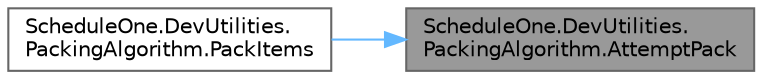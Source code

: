 digraph "ScheduleOne.DevUtilities.PackingAlgorithm.AttemptPack"
{
 // LATEX_PDF_SIZE
  bgcolor="transparent";
  edge [fontname=Helvetica,fontsize=10,labelfontname=Helvetica,labelfontsize=10];
  node [fontname=Helvetica,fontsize=10,shape=box,height=0.2,width=0.4];
  rankdir="RL";
  Node1 [id="Node000001",label="ScheduleOne.DevUtilities.\lPackingAlgorithm.AttemptPack",height=0.2,width=0.4,color="gray40", fillcolor="grey60", style="filled", fontcolor="black",tooltip=" "];
  Node1 -> Node2 [id="edge1_Node000001_Node000002",dir="back",color="steelblue1",style="solid",tooltip=" "];
  Node2 [id="Node000002",label="ScheduleOne.DevUtilities.\lPackingAlgorithm.PackItems",height=0.2,width=0.4,color="grey40", fillcolor="white", style="filled",URL="$class_schedule_one_1_1_dev_utilities_1_1_packing_algorithm.html#a1a720c69f1451da51df0ce8f32504a4a",tooltip=" "];
}
